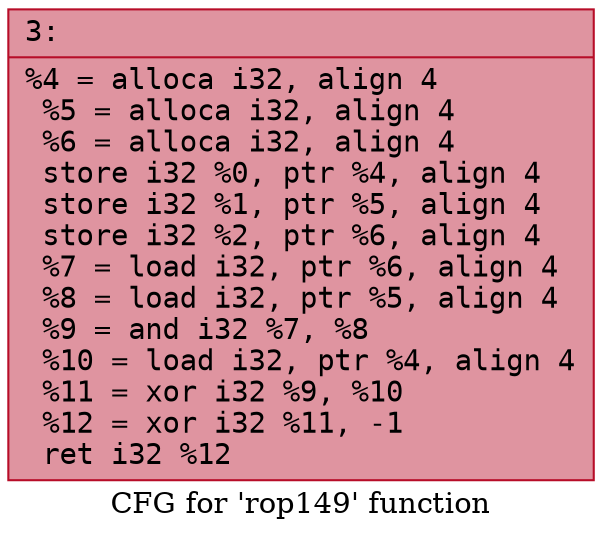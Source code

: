 digraph "CFG for 'rop149' function" {
	label="CFG for 'rop149' function";

	Node0x6000015c0d70 [shape=record,color="#b70d28ff", style=filled, fillcolor="#b70d2870" fontname="Courier",label="{3:\l|  %4 = alloca i32, align 4\l  %5 = alloca i32, align 4\l  %6 = alloca i32, align 4\l  store i32 %0, ptr %4, align 4\l  store i32 %1, ptr %5, align 4\l  store i32 %2, ptr %6, align 4\l  %7 = load i32, ptr %6, align 4\l  %8 = load i32, ptr %5, align 4\l  %9 = and i32 %7, %8\l  %10 = load i32, ptr %4, align 4\l  %11 = xor i32 %9, %10\l  %12 = xor i32 %11, -1\l  ret i32 %12\l}"];
}
